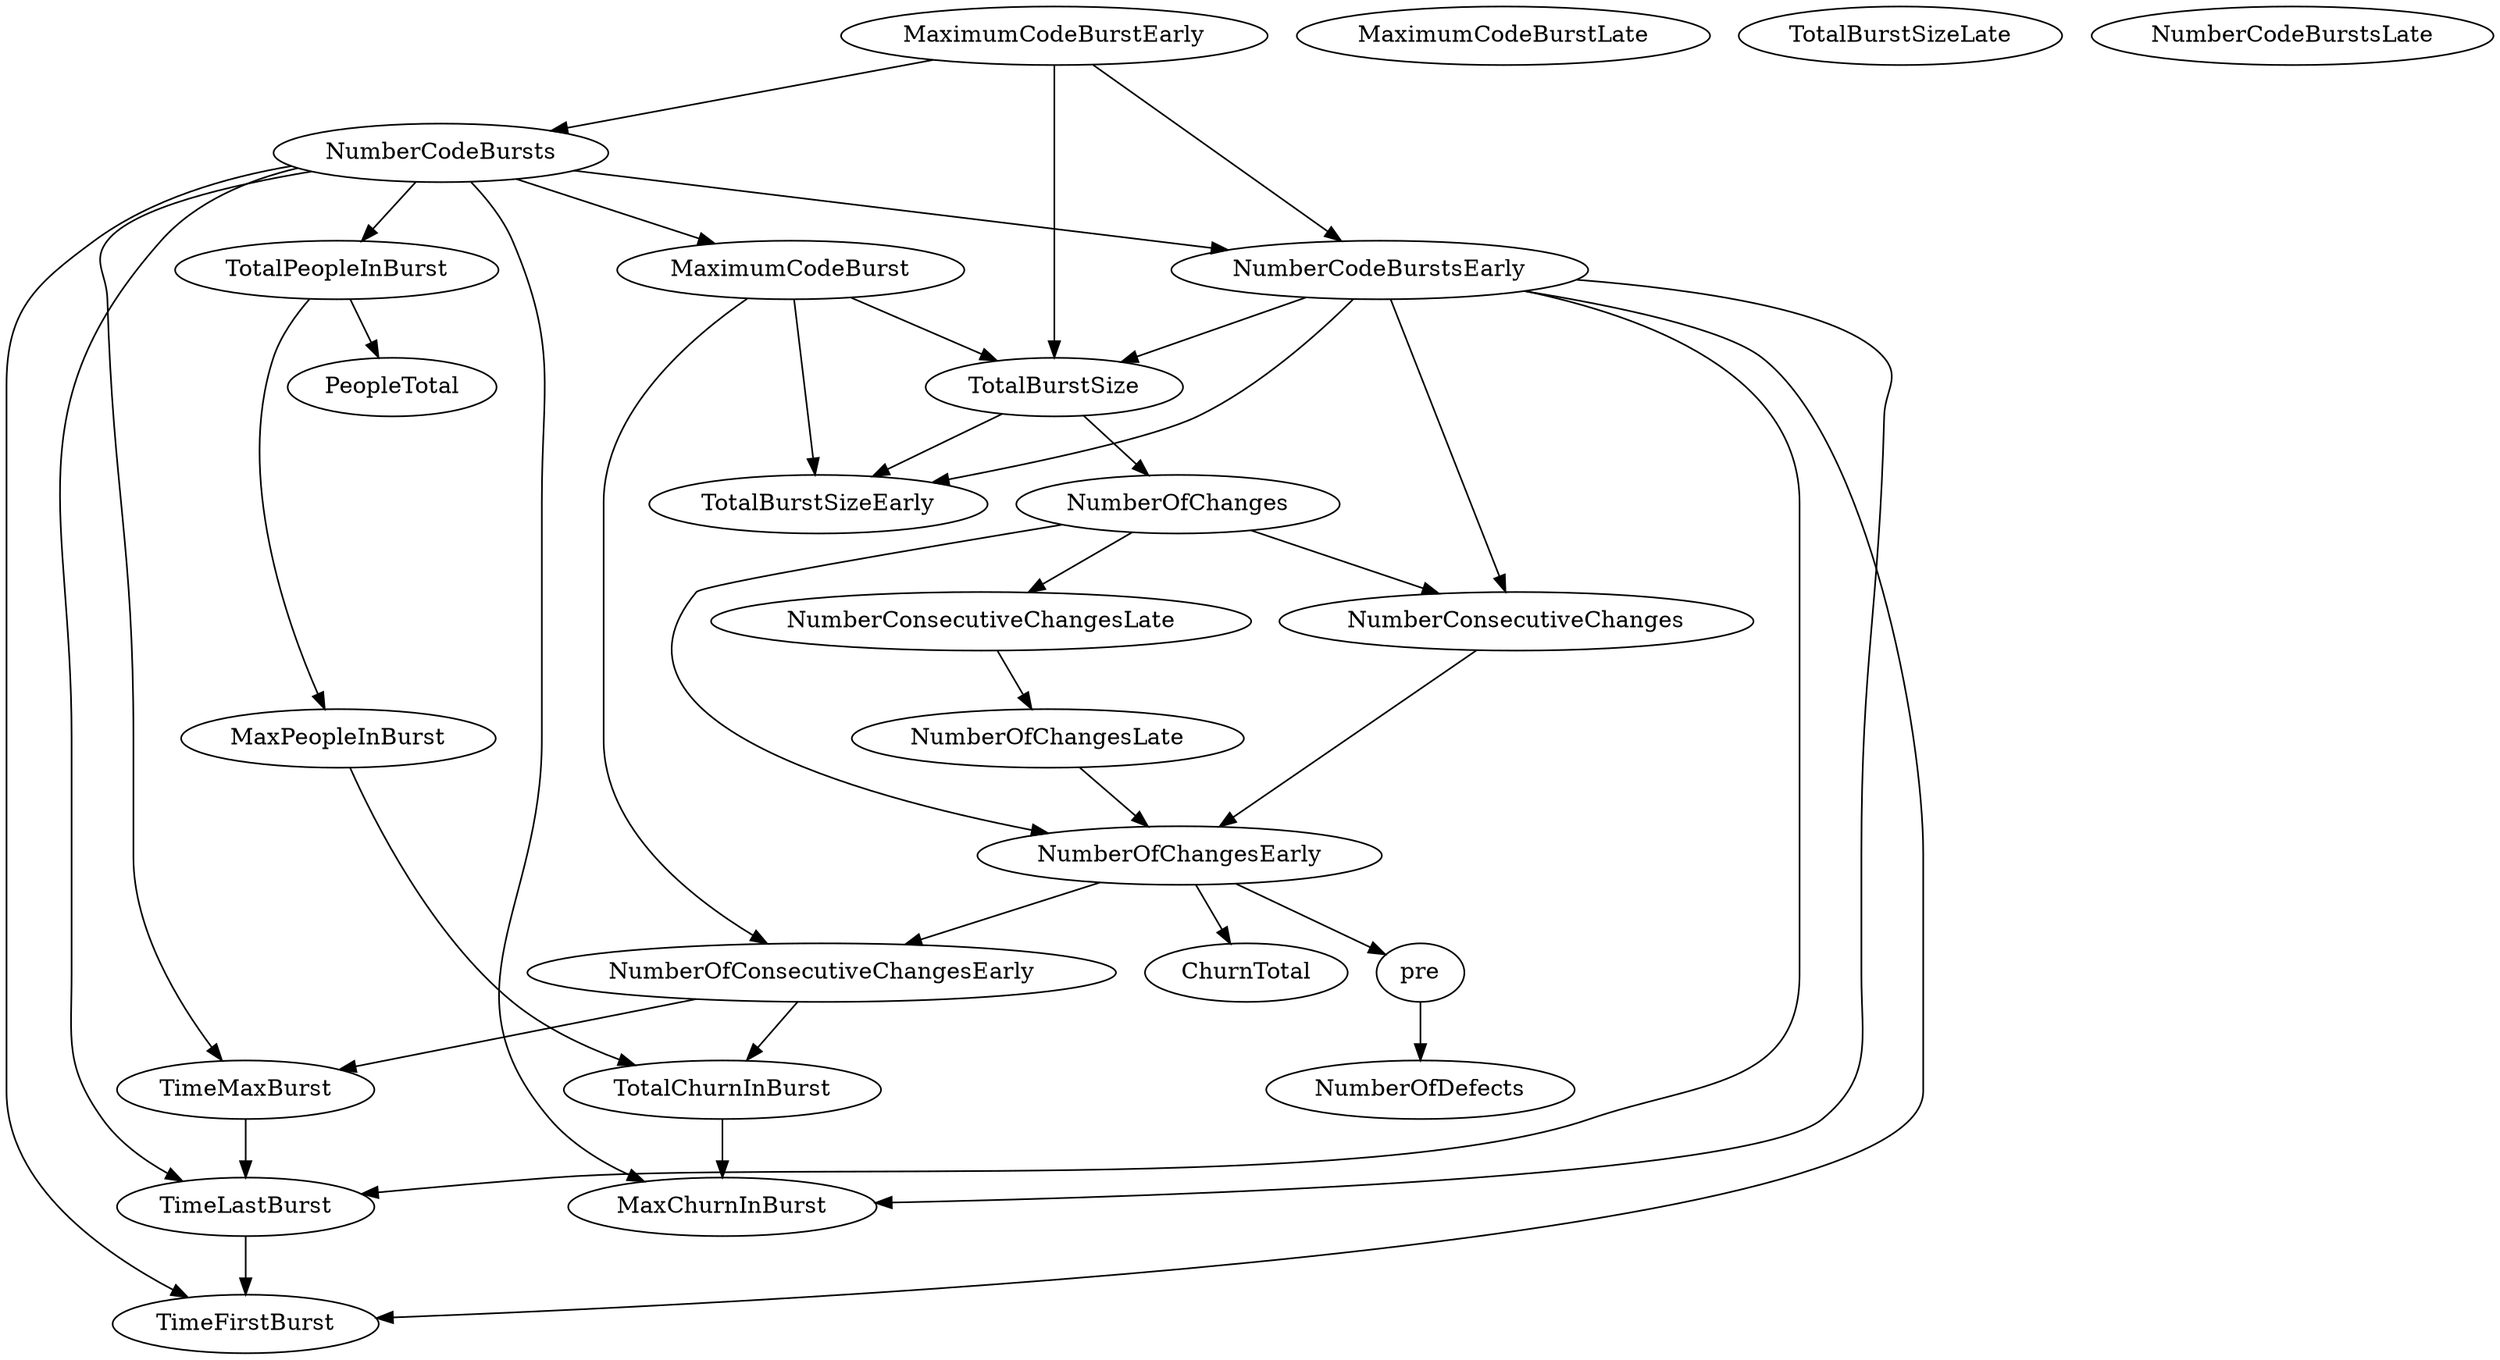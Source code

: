digraph {
   TotalPeopleInBurst;
   MaximumCodeBurstLate;
   NumberOfChanges;
   MaxPeopleInBurst;
   TotalBurstSizeLate;
   NumberCodeBurstsLate;
   NumberOfChangesLate;
   NumberOfChangesEarly;
   MaxChurnInBurst;
   MaximumCodeBurstEarly;
   NumberCodeBurstsEarly;
   TimeFirstBurst;
   TotalChurnInBurst;
   ChurnTotal;
   MaximumCodeBurst;
   NumberOfConsecutiveChangesEarly;
   NumberConsecutiveChangesLate;
   TotalBurstSizeEarly;
   TotalBurstSize;
   TimeMaxBurst;
   NumberConsecutiveChanges;
   TimeLastBurst;
   NumberCodeBursts;
   PeopleTotal;
   pre;
   NumberOfDefects;
   TotalPeopleInBurst -> MaxPeopleInBurst;
   TotalPeopleInBurst -> PeopleTotal;
   NumberOfChanges -> NumberOfChangesEarly;
   NumberOfChanges -> NumberConsecutiveChangesLate;
   NumberOfChanges -> NumberConsecutiveChanges;
   MaxPeopleInBurst -> TotalChurnInBurst;
   NumberOfChangesLate -> NumberOfChangesEarly;
   NumberOfChangesEarly -> ChurnTotal;
   NumberOfChangesEarly -> NumberOfConsecutiveChangesEarly;
   NumberOfChangesEarly -> pre;
   MaximumCodeBurstEarly -> NumberCodeBurstsEarly;
   MaximumCodeBurstEarly -> TotalBurstSize;
   MaximumCodeBurstEarly -> NumberCodeBursts;
   NumberCodeBurstsEarly -> MaxChurnInBurst;
   NumberCodeBurstsEarly -> TimeFirstBurst;
   NumberCodeBurstsEarly -> TotalBurstSizeEarly;
   NumberCodeBurstsEarly -> TotalBurstSize;
   NumberCodeBurstsEarly -> NumberConsecutiveChanges;
   NumberCodeBurstsEarly -> TimeLastBurst;
   TotalChurnInBurst -> MaxChurnInBurst;
   MaximumCodeBurst -> NumberOfConsecutiveChangesEarly;
   MaximumCodeBurst -> TotalBurstSizeEarly;
   MaximumCodeBurst -> TotalBurstSize;
   NumberOfConsecutiveChangesEarly -> TotalChurnInBurst;
   NumberOfConsecutiveChangesEarly -> TimeMaxBurst;
   NumberConsecutiveChangesLate -> NumberOfChangesLate;
   TotalBurstSize -> NumberOfChanges;
   TotalBurstSize -> TotalBurstSizeEarly;
   TimeMaxBurst -> TimeLastBurst;
   NumberConsecutiveChanges -> NumberOfChangesEarly;
   TimeLastBurst -> TimeFirstBurst;
   NumberCodeBursts -> TotalPeopleInBurst;
   NumberCodeBursts -> MaxChurnInBurst;
   NumberCodeBursts -> NumberCodeBurstsEarly;
   NumberCodeBursts -> TimeFirstBurst;
   NumberCodeBursts -> MaximumCodeBurst;
   NumberCodeBursts -> TimeMaxBurst;
   NumberCodeBursts -> TimeLastBurst;
   pre -> NumberOfDefects;
}
